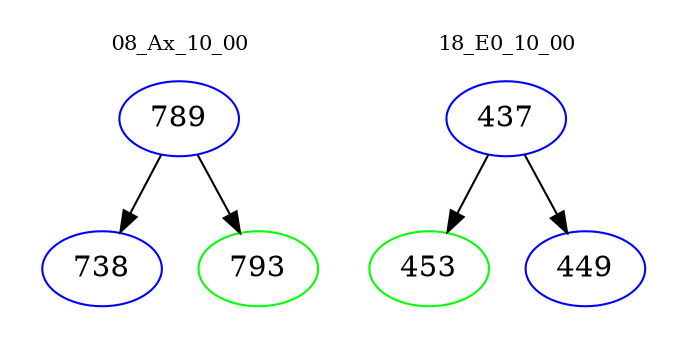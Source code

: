 digraph{
subgraph cluster_0 {
color = white
label = "08_Ax_10_00";
fontsize=10;
T0_789 [label="789", color="blue"]
T0_789 -> T0_738 [color="black"]
T0_738 [label="738", color="blue"]
T0_789 -> T0_793 [color="black"]
T0_793 [label="793", color="green"]
}
subgraph cluster_1 {
color = white
label = "18_E0_10_00";
fontsize=10;
T1_437 [label="437", color="blue"]
T1_437 -> T1_453 [color="black"]
T1_453 [label="453", color="green"]
T1_437 -> T1_449 [color="black"]
T1_449 [label="449", color="blue"]
}
}
